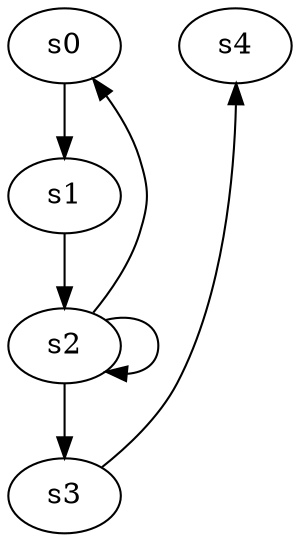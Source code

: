 digraph game_0105_chain_5 {
    s0 [name="s0", player=0];
    s1 [name="s1", player=1];
    s2 [name="s2", player=0, target=1];
    s3 [name="s3", player=1];
    s4 [name="s4", player=0];

    s0 -> s1;
    s1 -> s2;
    s2 -> s3;
    s3 -> s4 [constraint="time == 0 || time == 2 || time == 11 || time == 16 || time == 17"];
    s2 -> s2 [constraint="time % 3 == 0"];
    s2 -> s0 [constraint="!(time % 3 == 0)"];
}
